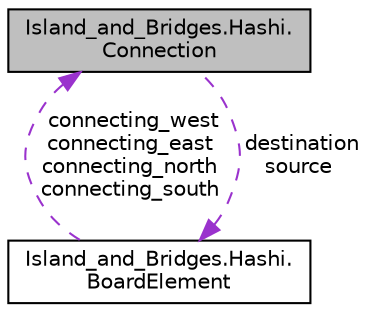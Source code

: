 digraph "Island_and_Bridges.Hashi.Connection"
{
  edge [fontname="Helvetica",fontsize="10",labelfontname="Helvetica",labelfontsize="10"];
  node [fontname="Helvetica",fontsize="10",shape=record];
  Node1 [label="Island_and_Bridges.Hashi.\lConnection",height=0.2,width=0.4,color="black", fillcolor="grey75", style="filled", fontcolor="black"];
  Node2 -> Node1 [dir="back",color="darkorchid3",fontsize="10",style="dashed",label=" destination\nsource" ,fontname="Helvetica"];
  Node2 [label="Island_and_Bridges.Hashi.\lBoardElement",height=0.2,width=0.4,color="black", fillcolor="white", style="filled",URL="$class_island__and___bridges_1_1_hashi_1_1_board_element.html"];
  Node1 -> Node2 [dir="back",color="darkorchid3",fontsize="10",style="dashed",label=" connecting_west\nconnecting_east\nconnecting_north\nconnecting_south" ,fontname="Helvetica"];
}
